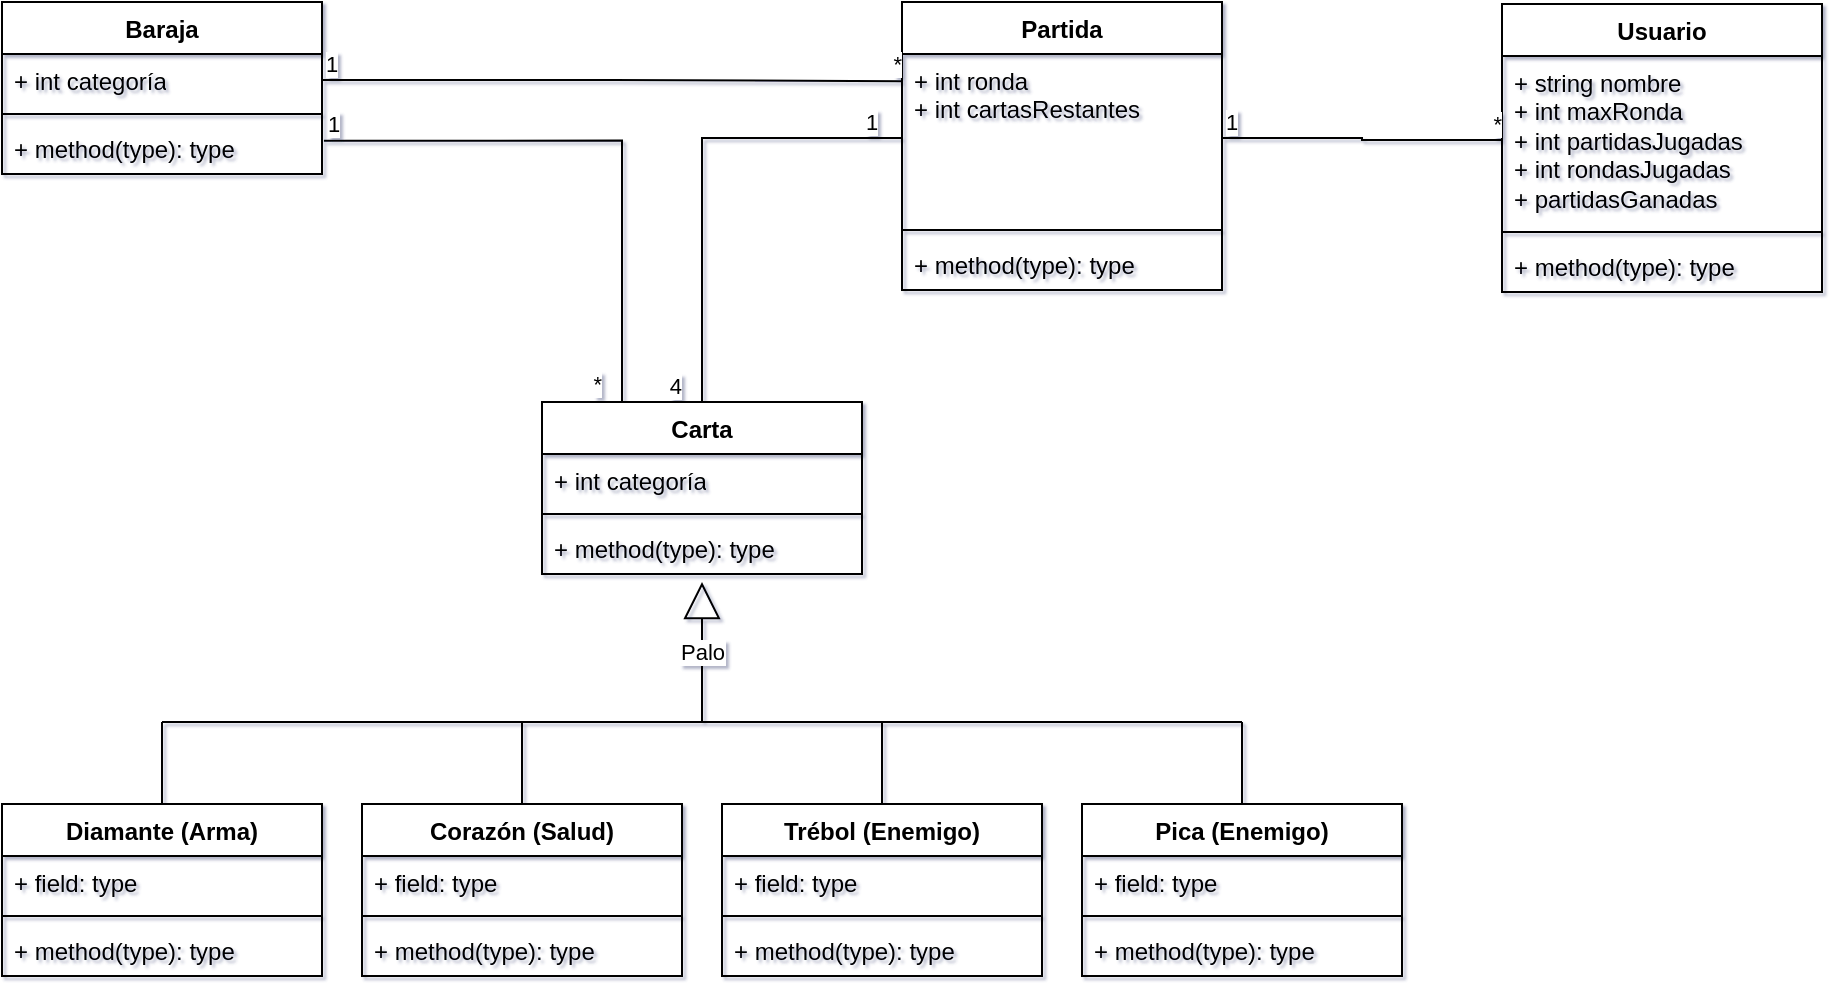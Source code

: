 <mxfile version="26.2.2">
  <diagram name="Página-1" id="cPjQazLn-3KirdAAoJSb">
    <mxGraphModel dx="832" dy="540" grid="1" gridSize="10" guides="1" tooltips="1" connect="1" arrows="1" fold="1" page="1" pageScale="1" pageWidth="1654" pageHeight="1169" math="0" shadow="1">
      <root>
        <mxCell id="0" />
        <mxCell id="1" parent="0" />
        <mxCell id="R2cGu75DMpb5XXPvgmw--1" value="Partida" style="swimlane;fontStyle=1;align=center;verticalAlign=top;childLayout=stackLayout;horizontal=1;startSize=26;horizontalStack=0;resizeParent=1;resizeParentMax=0;resizeLast=0;collapsible=1;marginBottom=0;whiteSpace=wrap;html=1;" vertex="1" parent="1">
          <mxGeometry x="630" y="180" width="160" height="144" as="geometry" />
        </mxCell>
        <mxCell id="R2cGu75DMpb5XXPvgmw--2" value="+ int ronda&lt;div&gt;+ int cartasRestantes&lt;/div&gt;&lt;div&gt;&lt;br&gt;&lt;/div&gt;" style="text;strokeColor=none;fillColor=none;align=left;verticalAlign=top;spacingLeft=4;spacingRight=4;overflow=hidden;rotatable=0;points=[[0,0.5],[1,0.5]];portConstraint=eastwest;whiteSpace=wrap;html=1;" vertex="1" parent="R2cGu75DMpb5XXPvgmw--1">
          <mxGeometry y="26" width="160" height="84" as="geometry" />
        </mxCell>
        <mxCell id="R2cGu75DMpb5XXPvgmw--3" value="" style="line;strokeWidth=1;fillColor=none;align=left;verticalAlign=middle;spacingTop=-1;spacingLeft=3;spacingRight=3;rotatable=0;labelPosition=right;points=[];portConstraint=eastwest;strokeColor=inherit;" vertex="1" parent="R2cGu75DMpb5XXPvgmw--1">
          <mxGeometry y="110" width="160" height="8" as="geometry" />
        </mxCell>
        <mxCell id="R2cGu75DMpb5XXPvgmw--4" value="+ method(type): type" style="text;strokeColor=none;fillColor=none;align=left;verticalAlign=top;spacingLeft=4;spacingRight=4;overflow=hidden;rotatable=0;points=[[0,0.5],[1,0.5]];portConstraint=eastwest;whiteSpace=wrap;html=1;" vertex="1" parent="R2cGu75DMpb5XXPvgmw--1">
          <mxGeometry y="118" width="160" height="26" as="geometry" />
        </mxCell>
        <mxCell id="R2cGu75DMpb5XXPvgmw--5" value="Usuario" style="swimlane;fontStyle=1;align=center;verticalAlign=top;childLayout=stackLayout;horizontal=1;startSize=26;horizontalStack=0;resizeParent=1;resizeParentMax=0;resizeLast=0;collapsible=1;marginBottom=0;whiteSpace=wrap;html=1;" vertex="1" parent="1">
          <mxGeometry x="930" y="181" width="160" height="144" as="geometry" />
        </mxCell>
        <mxCell id="R2cGu75DMpb5XXPvgmw--6" value="+ string nombre&lt;div&gt;+ int maxRonda&lt;/div&gt;&lt;div&gt;+ int partidasJugadas&lt;/div&gt;&lt;div&gt;+ int rondasJugadas&lt;/div&gt;&lt;div&gt;+ partidasGanadas&lt;/div&gt;" style="text;strokeColor=none;fillColor=none;align=left;verticalAlign=top;spacingLeft=4;spacingRight=4;overflow=hidden;rotatable=0;points=[[0,0.5],[1,0.5]];portConstraint=eastwest;whiteSpace=wrap;html=1;" vertex="1" parent="R2cGu75DMpb5XXPvgmw--5">
          <mxGeometry y="26" width="160" height="84" as="geometry" />
        </mxCell>
        <mxCell id="R2cGu75DMpb5XXPvgmw--7" value="" style="line;strokeWidth=1;fillColor=none;align=left;verticalAlign=middle;spacingTop=-1;spacingLeft=3;spacingRight=3;rotatable=0;labelPosition=right;points=[];portConstraint=eastwest;strokeColor=inherit;" vertex="1" parent="R2cGu75DMpb5XXPvgmw--5">
          <mxGeometry y="110" width="160" height="8" as="geometry" />
        </mxCell>
        <mxCell id="R2cGu75DMpb5XXPvgmw--8" value="+ method(type): type" style="text;strokeColor=none;fillColor=none;align=left;verticalAlign=top;spacingLeft=4;spacingRight=4;overflow=hidden;rotatable=0;points=[[0,0.5],[1,0.5]];portConstraint=eastwest;whiteSpace=wrap;html=1;" vertex="1" parent="R2cGu75DMpb5XXPvgmw--5">
          <mxGeometry y="118" width="160" height="26" as="geometry" />
        </mxCell>
        <mxCell id="R2cGu75DMpb5XXPvgmw--9" value="" style="endArrow=none;html=1;edgeStyle=orthogonalEdgeStyle;rounded=0;exitX=1;exitY=0.5;exitDx=0;exitDy=0;entryX=0;entryY=0.5;entryDx=0;entryDy=0;" edge="1" parent="1" source="R2cGu75DMpb5XXPvgmw--2" target="R2cGu75DMpb5XXPvgmw--6">
          <mxGeometry relative="1" as="geometry">
            <mxPoint x="810" y="400" as="sourcePoint" />
            <mxPoint x="970" y="400" as="targetPoint" />
          </mxGeometry>
        </mxCell>
        <mxCell id="R2cGu75DMpb5XXPvgmw--10" value="1" style="edgeLabel;resizable=0;html=1;align=left;verticalAlign=bottom;" connectable="0" vertex="1" parent="R2cGu75DMpb5XXPvgmw--9">
          <mxGeometry x="-1" relative="1" as="geometry" />
        </mxCell>
        <mxCell id="R2cGu75DMpb5XXPvgmw--11" value="*" style="edgeLabel;resizable=0;html=1;align=right;verticalAlign=bottom;" connectable="0" vertex="1" parent="R2cGu75DMpb5XXPvgmw--9">
          <mxGeometry x="1" relative="1" as="geometry" />
        </mxCell>
        <mxCell id="R2cGu75DMpb5XXPvgmw--12" value="Carta" style="swimlane;fontStyle=1;align=center;verticalAlign=top;childLayout=stackLayout;horizontal=1;startSize=26;horizontalStack=0;resizeParent=1;resizeParentMax=0;resizeLast=0;collapsible=1;marginBottom=0;whiteSpace=wrap;html=1;" vertex="1" parent="1">
          <mxGeometry x="450" y="380" width="160" height="86" as="geometry">
            <mxRectangle x="450" y="380" width="70" height="30" as="alternateBounds" />
          </mxGeometry>
        </mxCell>
        <mxCell id="R2cGu75DMpb5XXPvgmw--13" value="+ int categoría" style="text;strokeColor=none;fillColor=none;align=left;verticalAlign=top;spacingLeft=4;spacingRight=4;overflow=hidden;rotatable=0;points=[[0,0.5],[1,0.5]];portConstraint=eastwest;whiteSpace=wrap;html=1;" vertex="1" parent="R2cGu75DMpb5XXPvgmw--12">
          <mxGeometry y="26" width="160" height="26" as="geometry" />
        </mxCell>
        <mxCell id="R2cGu75DMpb5XXPvgmw--14" value="" style="line;strokeWidth=1;fillColor=none;align=left;verticalAlign=middle;spacingTop=-1;spacingLeft=3;spacingRight=3;rotatable=0;labelPosition=right;points=[];portConstraint=eastwest;strokeColor=inherit;" vertex="1" parent="R2cGu75DMpb5XXPvgmw--12">
          <mxGeometry y="52" width="160" height="8" as="geometry" />
        </mxCell>
        <mxCell id="R2cGu75DMpb5XXPvgmw--15" value="+ method(type): type" style="text;strokeColor=none;fillColor=none;align=left;verticalAlign=top;spacingLeft=4;spacingRight=4;overflow=hidden;rotatable=0;points=[[0,0.5],[1,0.5]];portConstraint=eastwest;whiteSpace=wrap;html=1;" vertex="1" parent="R2cGu75DMpb5XXPvgmw--12">
          <mxGeometry y="60" width="160" height="26" as="geometry" />
        </mxCell>
        <mxCell id="R2cGu75DMpb5XXPvgmw--17" value="" style="endArrow=none;html=1;edgeStyle=orthogonalEdgeStyle;rounded=0;exitX=0;exitY=0.5;exitDx=0;exitDy=0;entryX=0.5;entryY=0;entryDx=0;entryDy=0;" edge="1" parent="1" source="R2cGu75DMpb5XXPvgmw--2" target="R2cGu75DMpb5XXPvgmw--12">
          <mxGeometry relative="1" as="geometry">
            <mxPoint x="800" y="258" as="sourcePoint" />
            <mxPoint x="940" y="258" as="targetPoint" />
          </mxGeometry>
        </mxCell>
        <mxCell id="R2cGu75DMpb5XXPvgmw--18" value="1" style="edgeLabel;resizable=0;html=1;align=left;verticalAlign=bottom;" connectable="0" vertex="1" parent="R2cGu75DMpb5XXPvgmw--17">
          <mxGeometry x="-1" relative="1" as="geometry">
            <mxPoint x="-20" as="offset" />
          </mxGeometry>
        </mxCell>
        <mxCell id="R2cGu75DMpb5XXPvgmw--19" value="4" style="edgeLabel;resizable=0;html=1;align=right;verticalAlign=bottom;" connectable="0" vertex="1" parent="R2cGu75DMpb5XXPvgmw--17">
          <mxGeometry x="1" relative="1" as="geometry">
            <mxPoint x="-10" as="offset" />
          </mxGeometry>
        </mxCell>
        <mxCell id="R2cGu75DMpb5XXPvgmw--20" value="Palo" style="endArrow=block;endSize=16;endFill=0;html=1;rounded=0;" edge="1" parent="1">
          <mxGeometry width="160" relative="1" as="geometry">
            <mxPoint x="530" y="540" as="sourcePoint" />
            <mxPoint x="530" y="470" as="targetPoint" />
          </mxGeometry>
        </mxCell>
        <mxCell id="R2cGu75DMpb5XXPvgmw--21" value="Corazón (Salud)" style="swimlane;fontStyle=1;align=center;verticalAlign=top;childLayout=stackLayout;horizontal=1;startSize=26;horizontalStack=0;resizeParent=1;resizeParentMax=0;resizeLast=0;collapsible=1;marginBottom=0;whiteSpace=wrap;html=1;" vertex="1" parent="1">
          <mxGeometry x="360" y="581" width="160" height="86" as="geometry" />
        </mxCell>
        <mxCell id="R2cGu75DMpb5XXPvgmw--22" value="+ field: type" style="text;strokeColor=none;fillColor=none;align=left;verticalAlign=top;spacingLeft=4;spacingRight=4;overflow=hidden;rotatable=0;points=[[0,0.5],[1,0.5]];portConstraint=eastwest;whiteSpace=wrap;html=1;" vertex="1" parent="R2cGu75DMpb5XXPvgmw--21">
          <mxGeometry y="26" width="160" height="26" as="geometry" />
        </mxCell>
        <mxCell id="R2cGu75DMpb5XXPvgmw--23" value="" style="line;strokeWidth=1;fillColor=none;align=left;verticalAlign=middle;spacingTop=-1;spacingLeft=3;spacingRight=3;rotatable=0;labelPosition=right;points=[];portConstraint=eastwest;strokeColor=inherit;" vertex="1" parent="R2cGu75DMpb5XXPvgmw--21">
          <mxGeometry y="52" width="160" height="8" as="geometry" />
        </mxCell>
        <mxCell id="R2cGu75DMpb5XXPvgmw--24" value="+ method(type): type" style="text;strokeColor=none;fillColor=none;align=left;verticalAlign=top;spacingLeft=4;spacingRight=4;overflow=hidden;rotatable=0;points=[[0,0.5],[1,0.5]];portConstraint=eastwest;whiteSpace=wrap;html=1;" vertex="1" parent="R2cGu75DMpb5XXPvgmw--21">
          <mxGeometry y="60" width="160" height="26" as="geometry" />
        </mxCell>
        <mxCell id="R2cGu75DMpb5XXPvgmw--25" value="Pica (Enemigo)" style="swimlane;fontStyle=1;align=center;verticalAlign=top;childLayout=stackLayout;horizontal=1;startSize=26;horizontalStack=0;resizeParent=1;resizeParentMax=0;resizeLast=0;collapsible=1;marginBottom=0;whiteSpace=wrap;html=1;" vertex="1" parent="1">
          <mxGeometry x="720" y="581" width="160" height="86" as="geometry" />
        </mxCell>
        <mxCell id="R2cGu75DMpb5XXPvgmw--26" value="+ field: type" style="text;strokeColor=none;fillColor=none;align=left;verticalAlign=top;spacingLeft=4;spacingRight=4;overflow=hidden;rotatable=0;points=[[0,0.5],[1,0.5]];portConstraint=eastwest;whiteSpace=wrap;html=1;" vertex="1" parent="R2cGu75DMpb5XXPvgmw--25">
          <mxGeometry y="26" width="160" height="26" as="geometry" />
        </mxCell>
        <mxCell id="R2cGu75DMpb5XXPvgmw--27" value="" style="line;strokeWidth=1;fillColor=none;align=left;verticalAlign=middle;spacingTop=-1;spacingLeft=3;spacingRight=3;rotatable=0;labelPosition=right;points=[];portConstraint=eastwest;strokeColor=inherit;" vertex="1" parent="R2cGu75DMpb5XXPvgmw--25">
          <mxGeometry y="52" width="160" height="8" as="geometry" />
        </mxCell>
        <mxCell id="R2cGu75DMpb5XXPvgmw--28" value="+ method(type): type" style="text;strokeColor=none;fillColor=none;align=left;verticalAlign=top;spacingLeft=4;spacingRight=4;overflow=hidden;rotatable=0;points=[[0,0.5],[1,0.5]];portConstraint=eastwest;whiteSpace=wrap;html=1;" vertex="1" parent="R2cGu75DMpb5XXPvgmw--25">
          <mxGeometry y="60" width="160" height="26" as="geometry" />
        </mxCell>
        <mxCell id="R2cGu75DMpb5XXPvgmw--29" value="Trébol (Enemigo)" style="swimlane;fontStyle=1;align=center;verticalAlign=top;childLayout=stackLayout;horizontal=1;startSize=26;horizontalStack=0;resizeParent=1;resizeParentMax=0;resizeLast=0;collapsible=1;marginBottom=0;whiteSpace=wrap;html=1;" vertex="1" parent="1">
          <mxGeometry x="540" y="581" width="160" height="86" as="geometry" />
        </mxCell>
        <mxCell id="R2cGu75DMpb5XXPvgmw--30" value="+ field: type" style="text;strokeColor=none;fillColor=none;align=left;verticalAlign=top;spacingLeft=4;spacingRight=4;overflow=hidden;rotatable=0;points=[[0,0.5],[1,0.5]];portConstraint=eastwest;whiteSpace=wrap;html=1;" vertex="1" parent="R2cGu75DMpb5XXPvgmw--29">
          <mxGeometry y="26" width="160" height="26" as="geometry" />
        </mxCell>
        <mxCell id="R2cGu75DMpb5XXPvgmw--31" value="" style="line;strokeWidth=1;fillColor=none;align=left;verticalAlign=middle;spacingTop=-1;spacingLeft=3;spacingRight=3;rotatable=0;labelPosition=right;points=[];portConstraint=eastwest;strokeColor=inherit;" vertex="1" parent="R2cGu75DMpb5XXPvgmw--29">
          <mxGeometry y="52" width="160" height="8" as="geometry" />
        </mxCell>
        <mxCell id="R2cGu75DMpb5XXPvgmw--32" value="+ method(type): type" style="text;strokeColor=none;fillColor=none;align=left;verticalAlign=top;spacingLeft=4;spacingRight=4;overflow=hidden;rotatable=0;points=[[0,0.5],[1,0.5]];portConstraint=eastwest;whiteSpace=wrap;html=1;" vertex="1" parent="R2cGu75DMpb5XXPvgmw--29">
          <mxGeometry y="60" width="160" height="26" as="geometry" />
        </mxCell>
        <mxCell id="R2cGu75DMpb5XXPvgmw--33" value="Diamante (Arma)" style="swimlane;fontStyle=1;align=center;verticalAlign=top;childLayout=stackLayout;horizontal=1;startSize=26;horizontalStack=0;resizeParent=1;resizeParentMax=0;resizeLast=0;collapsible=1;marginBottom=0;whiteSpace=wrap;html=1;" vertex="1" parent="1">
          <mxGeometry x="180" y="581" width="160" height="86" as="geometry" />
        </mxCell>
        <mxCell id="R2cGu75DMpb5XXPvgmw--34" value="+ field: type" style="text;strokeColor=none;fillColor=none;align=left;verticalAlign=top;spacingLeft=4;spacingRight=4;overflow=hidden;rotatable=0;points=[[0,0.5],[1,0.5]];portConstraint=eastwest;whiteSpace=wrap;html=1;" vertex="1" parent="R2cGu75DMpb5XXPvgmw--33">
          <mxGeometry y="26" width="160" height="26" as="geometry" />
        </mxCell>
        <mxCell id="R2cGu75DMpb5XXPvgmw--35" value="" style="line;strokeWidth=1;fillColor=none;align=left;verticalAlign=middle;spacingTop=-1;spacingLeft=3;spacingRight=3;rotatable=0;labelPosition=right;points=[];portConstraint=eastwest;strokeColor=inherit;" vertex="1" parent="R2cGu75DMpb5XXPvgmw--33">
          <mxGeometry y="52" width="160" height="8" as="geometry" />
        </mxCell>
        <mxCell id="R2cGu75DMpb5XXPvgmw--36" value="+ method(type): type" style="text;strokeColor=none;fillColor=none;align=left;verticalAlign=top;spacingLeft=4;spacingRight=4;overflow=hidden;rotatable=0;points=[[0,0.5],[1,0.5]];portConstraint=eastwest;whiteSpace=wrap;html=1;" vertex="1" parent="R2cGu75DMpb5XXPvgmw--33">
          <mxGeometry y="60" width="160" height="26" as="geometry" />
        </mxCell>
        <mxCell id="R2cGu75DMpb5XXPvgmw--39" value="" style="endArrow=none;html=1;rounded=0;" edge="1" parent="1">
          <mxGeometry relative="1" as="geometry">
            <mxPoint x="260" y="540" as="sourcePoint" />
            <mxPoint x="800" y="540" as="targetPoint" />
          </mxGeometry>
        </mxCell>
        <mxCell id="R2cGu75DMpb5XXPvgmw--40" value="" style="endArrow=none;html=1;rounded=0;exitX=0.5;exitY=0;exitDx=0;exitDy=0;" edge="1" parent="1" source="R2cGu75DMpb5XXPvgmw--21">
          <mxGeometry relative="1" as="geometry">
            <mxPoint x="420" y="550" as="sourcePoint" />
            <mxPoint x="440" y="540" as="targetPoint" />
          </mxGeometry>
        </mxCell>
        <mxCell id="R2cGu75DMpb5XXPvgmw--41" value="" style="endArrow=none;html=1;rounded=0;exitX=0.5;exitY=0;exitDx=0;exitDy=0;" edge="1" parent="1" source="R2cGu75DMpb5XXPvgmw--33">
          <mxGeometry relative="1" as="geometry">
            <mxPoint x="450" y="591" as="sourcePoint" />
            <mxPoint x="260" y="540" as="targetPoint" />
          </mxGeometry>
        </mxCell>
        <mxCell id="R2cGu75DMpb5XXPvgmw--48" value="" style="endArrow=none;html=1;rounded=0;exitX=0.5;exitY=0;exitDx=0;exitDy=0;" edge="1" parent="1" source="R2cGu75DMpb5XXPvgmw--25">
          <mxGeometry relative="1" as="geometry">
            <mxPoint x="480" y="621" as="sourcePoint" />
            <mxPoint x="800" y="540" as="targetPoint" />
          </mxGeometry>
        </mxCell>
        <mxCell id="R2cGu75DMpb5XXPvgmw--49" value="" style="endArrow=none;html=1;rounded=0;exitX=0.5;exitY=0;exitDx=0;exitDy=0;" edge="1" parent="1" source="R2cGu75DMpb5XXPvgmw--29">
          <mxGeometry relative="1" as="geometry">
            <mxPoint x="300" y="621" as="sourcePoint" />
            <mxPoint x="620" y="540" as="targetPoint" />
          </mxGeometry>
        </mxCell>
        <mxCell id="R2cGu75DMpb5XXPvgmw--50" value="Baraja" style="swimlane;fontStyle=1;align=center;verticalAlign=top;childLayout=stackLayout;horizontal=1;startSize=26;horizontalStack=0;resizeParent=1;resizeParentMax=0;resizeLast=0;collapsible=1;marginBottom=0;whiteSpace=wrap;html=1;" vertex="1" parent="1">
          <mxGeometry x="180" y="180" width="160" height="86" as="geometry">
            <mxRectangle x="450" y="380" width="70" height="30" as="alternateBounds" />
          </mxGeometry>
        </mxCell>
        <mxCell id="R2cGu75DMpb5XXPvgmw--51" value="+ int categoría" style="text;strokeColor=none;fillColor=none;align=left;verticalAlign=top;spacingLeft=4;spacingRight=4;overflow=hidden;rotatable=0;points=[[0,0.5],[1,0.5]];portConstraint=eastwest;whiteSpace=wrap;html=1;" vertex="1" parent="R2cGu75DMpb5XXPvgmw--50">
          <mxGeometry y="26" width="160" height="26" as="geometry" />
        </mxCell>
        <mxCell id="R2cGu75DMpb5XXPvgmw--52" value="" style="line;strokeWidth=1;fillColor=none;align=left;verticalAlign=middle;spacingTop=-1;spacingLeft=3;spacingRight=3;rotatable=0;labelPosition=right;points=[];portConstraint=eastwest;strokeColor=inherit;" vertex="1" parent="R2cGu75DMpb5XXPvgmw--50">
          <mxGeometry y="52" width="160" height="8" as="geometry" />
        </mxCell>
        <mxCell id="R2cGu75DMpb5XXPvgmw--53" value="+ method(type): type" style="text;strokeColor=none;fillColor=none;align=left;verticalAlign=top;spacingLeft=4;spacingRight=4;overflow=hidden;rotatable=0;points=[[0,0.5],[1,0.5]];portConstraint=eastwest;whiteSpace=wrap;html=1;" vertex="1" parent="R2cGu75DMpb5XXPvgmw--50">
          <mxGeometry y="60" width="160" height="26" as="geometry" />
        </mxCell>
        <mxCell id="R2cGu75DMpb5XXPvgmw--54" value="" style="endArrow=none;html=1;edgeStyle=orthogonalEdgeStyle;rounded=0;exitX=1;exitY=0.5;exitDx=0;exitDy=0;entryX=0.001;entryY=0.162;entryDx=0;entryDy=0;entryPerimeter=0;" edge="1" parent="1" source="R2cGu75DMpb5XXPvgmw--51" target="R2cGu75DMpb5XXPvgmw--2">
          <mxGeometry relative="1" as="geometry">
            <mxPoint x="800" y="258" as="sourcePoint" />
            <mxPoint x="590" y="170" as="targetPoint" />
          </mxGeometry>
        </mxCell>
        <mxCell id="R2cGu75DMpb5XXPvgmw--55" value="1" style="edgeLabel;resizable=0;html=1;align=left;verticalAlign=bottom;" connectable="0" vertex="1" parent="R2cGu75DMpb5XXPvgmw--54">
          <mxGeometry x="-1" relative="1" as="geometry" />
        </mxCell>
        <mxCell id="R2cGu75DMpb5XXPvgmw--56" value="*" style="edgeLabel;resizable=0;html=1;align=right;verticalAlign=bottom;" connectable="0" vertex="1" parent="R2cGu75DMpb5XXPvgmw--54">
          <mxGeometry x="1" relative="1" as="geometry" />
        </mxCell>
        <mxCell id="R2cGu75DMpb5XXPvgmw--59" value="" style="endArrow=none;html=1;edgeStyle=orthogonalEdgeStyle;rounded=0;exitX=1.006;exitY=0.359;exitDx=0;exitDy=0;entryX=0.25;entryY=0;entryDx=0;entryDy=0;exitPerimeter=0;" edge="1" parent="1" source="R2cGu75DMpb5XXPvgmw--53" target="R2cGu75DMpb5XXPvgmw--12">
          <mxGeometry relative="1" as="geometry">
            <mxPoint x="320" y="300" as="sourcePoint" />
            <mxPoint x="610" y="301" as="targetPoint" />
          </mxGeometry>
        </mxCell>
        <mxCell id="R2cGu75DMpb5XXPvgmw--60" value="1" style="edgeLabel;resizable=0;html=1;align=left;verticalAlign=bottom;" connectable="0" vertex="1" parent="R2cGu75DMpb5XXPvgmw--59">
          <mxGeometry x="-1" relative="1" as="geometry" />
        </mxCell>
        <mxCell id="R2cGu75DMpb5XXPvgmw--61" value="*" style="edgeLabel;resizable=0;html=1;align=right;verticalAlign=bottom;" connectable="0" vertex="1" parent="R2cGu75DMpb5XXPvgmw--59">
          <mxGeometry x="1" relative="1" as="geometry">
            <mxPoint x="-10" as="offset" />
          </mxGeometry>
        </mxCell>
      </root>
    </mxGraphModel>
  </diagram>
</mxfile>
